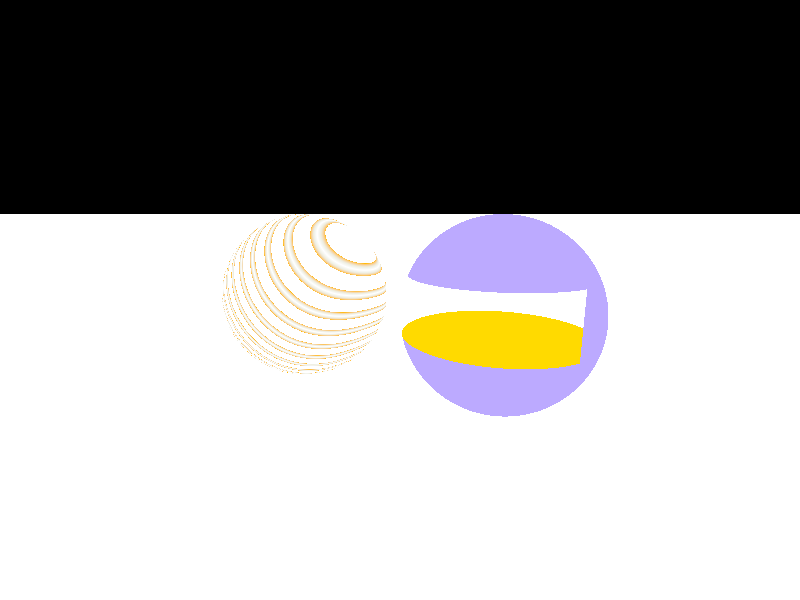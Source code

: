 #version 3.6
#include "colors.inc"
global_settings {
	assumed_gamma 1.0
}
camera {
	location <100,50,50>
	right x*image_width/image_height
	angle 90
	look_at <-5,25,0>
}
plane {
	y,
	0 pigment {
		White
	}
}
sphere {
	<0,25,-30>,
	25
	texture {
		pigment {
			spiral1 1 color_map {
				[0.0 White]
				[0.2 Wheat]
				[0.4 Orange]
				[0.4 Clear]
				[1.0 Clear]
	 		}
			scale 5
	 	}
		normal {
			bumps 0.3 scale 0.2
		}
	}
	interior_texture {
		pigment {
	 		spiral1 1 color_map {
				[0.0 Blue]
				[0.2 Red]
				[0.6 YellowGreen]
				[0.6 Clear]
				[1.0 Clear]
			}
			scale 5
		}
		normal {
			bumps .3 scale .2
		}
	}
}
sphere {
	<0,25,30>,
	25
	texture {
		pigment {
			rgb <0.5,0.4,1>
		}
	}
	interior_texture {
		pigment {
			rgb <1,0.7,0.0>
		}
		normal {
			bumps 0.7 scale 0.15
		}
	}
	clipped_by {
		box {
			<-50,20,-50>,
			<50,35,50> inverse
		}
	}
}
light_source {
	<400,5000,3000> Red*0.5
}
fog {
	Cyan distance 1000
}

